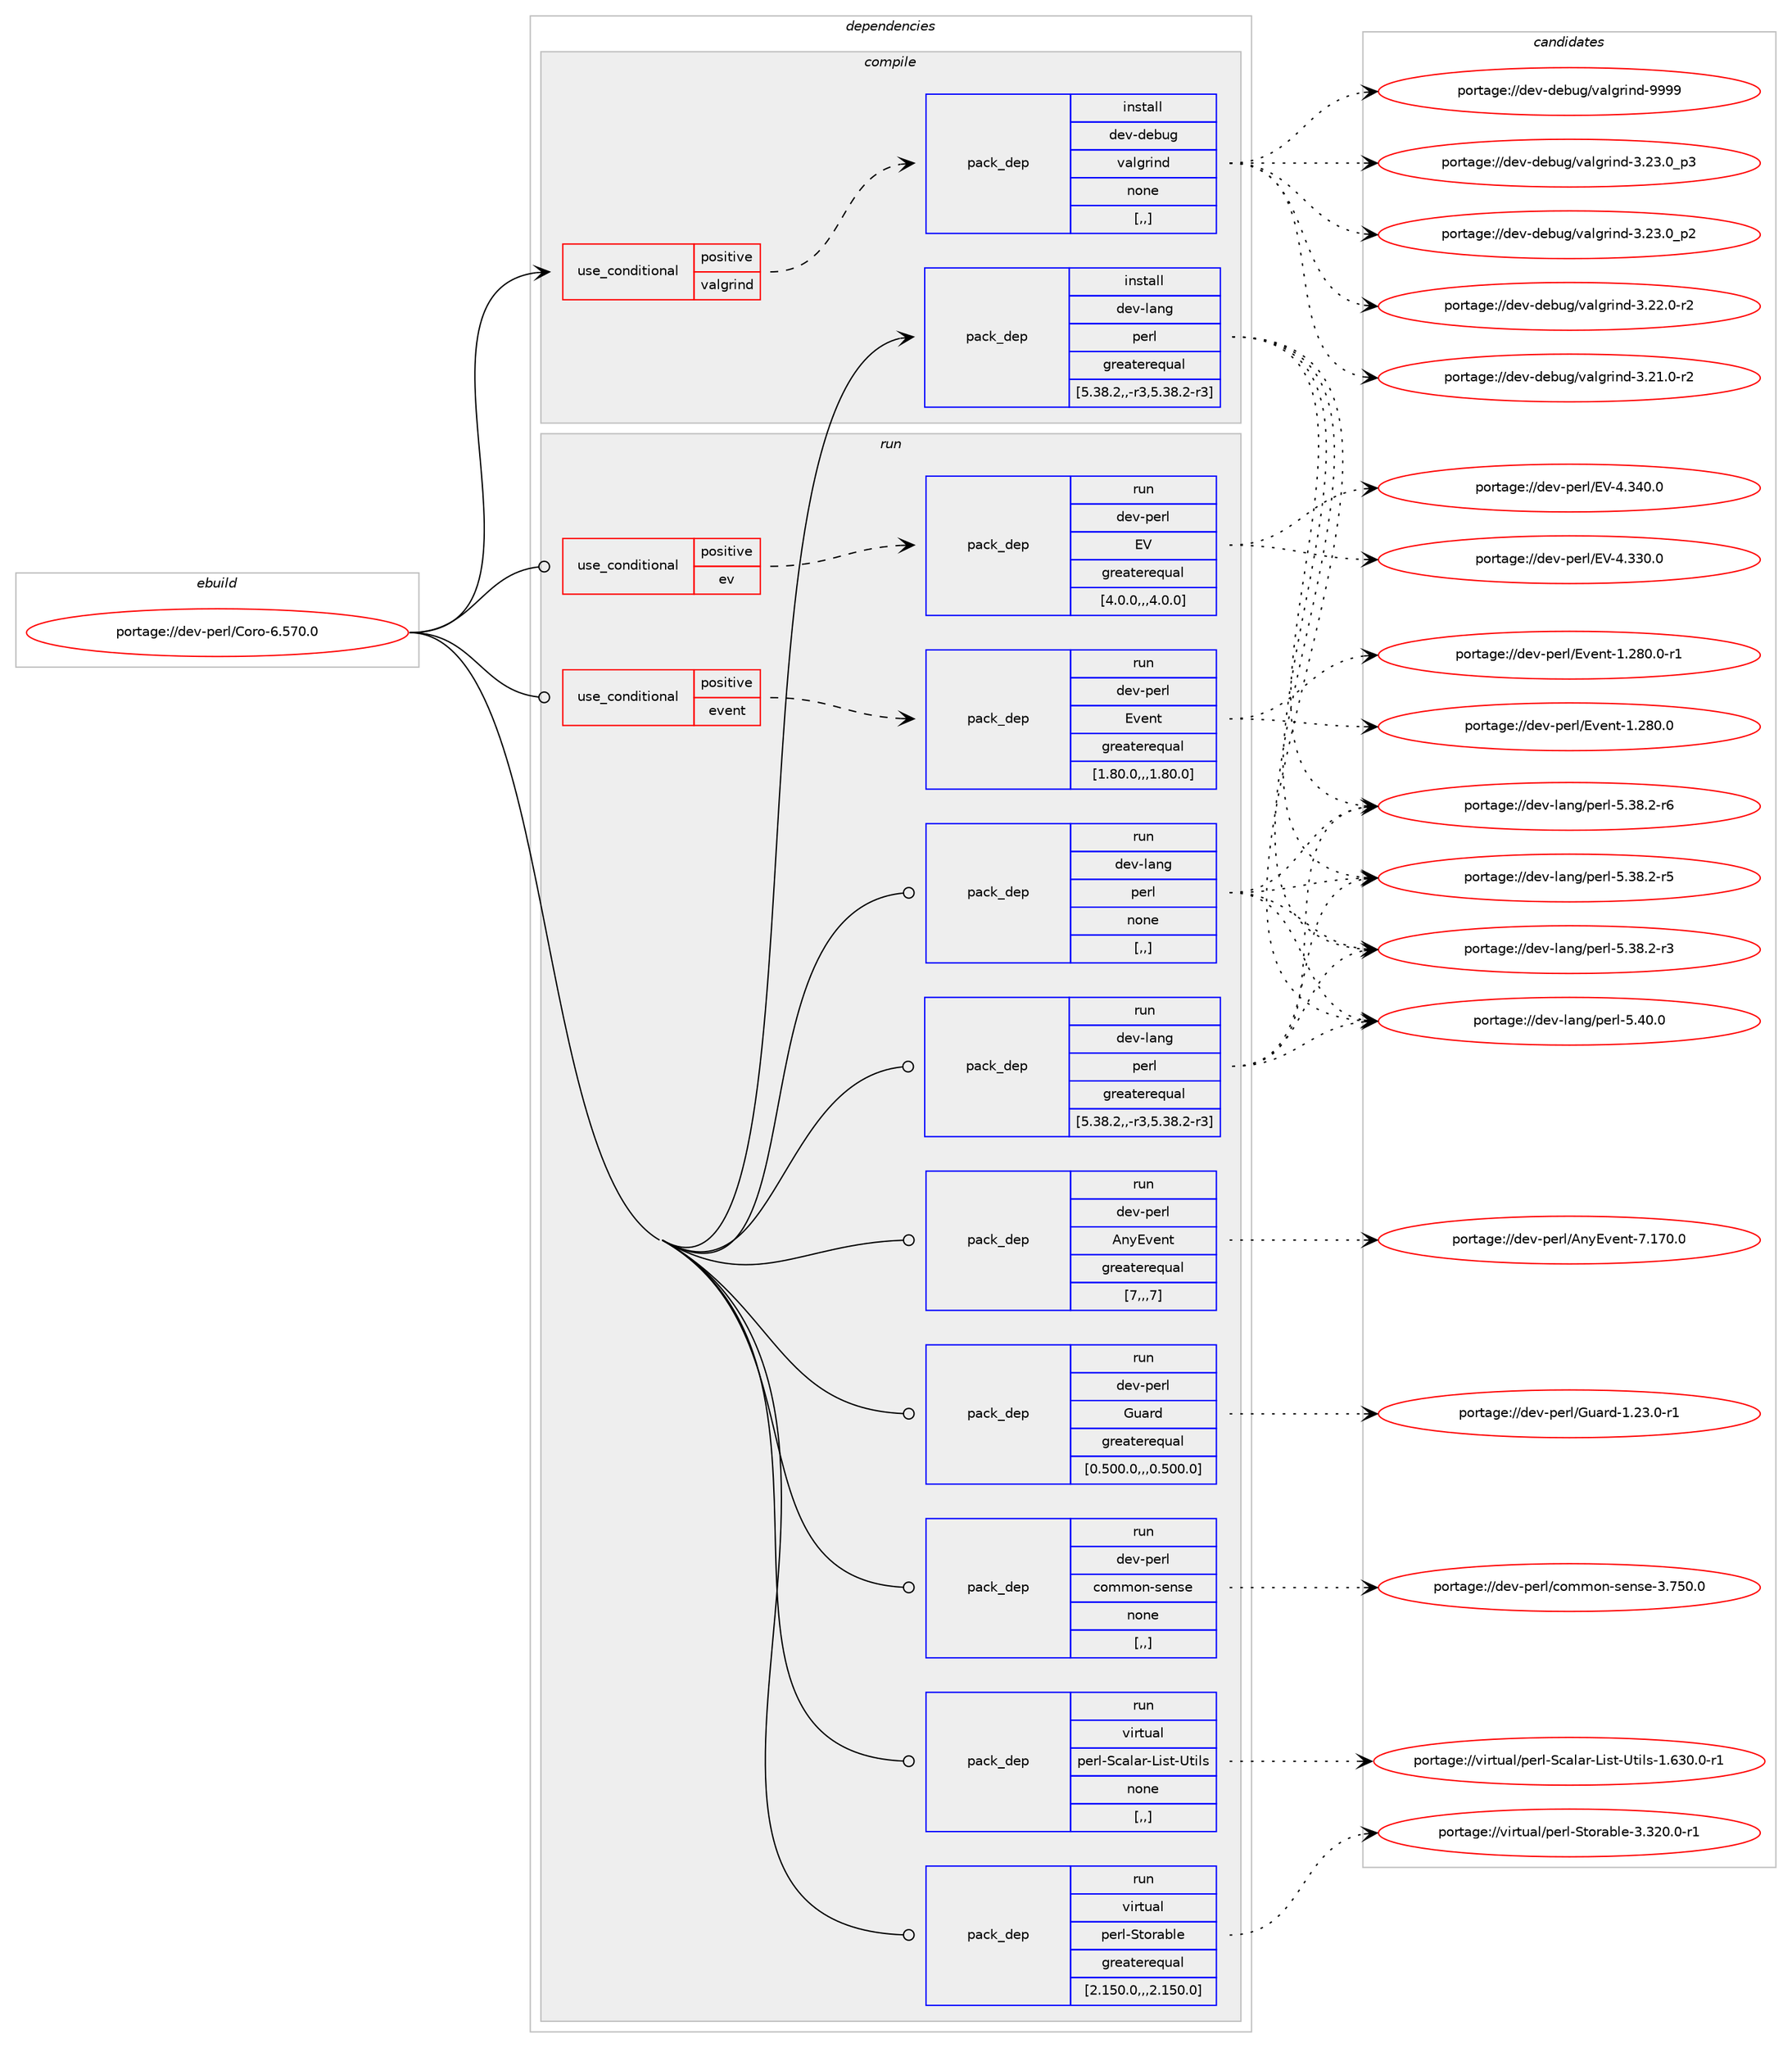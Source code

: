digraph prolog {

# *************
# Graph options
# *************

newrank=true;
concentrate=true;
compound=true;
graph [rankdir=LR,fontname=Helvetica,fontsize=10,ranksep=1.5];#, ranksep=2.5, nodesep=0.2];
edge  [arrowhead=vee];
node  [fontname=Helvetica,fontsize=10];

# **********
# The ebuild
# **********

subgraph cluster_leftcol {
color=gray;
label=<<i>ebuild</i>>;
id [label="portage://dev-perl/Coro-6.570.0", color=red, width=4, href="../dev-perl/Coro-6.570.0.svg"];
}

# ****************
# The dependencies
# ****************

subgraph cluster_midcol {
color=gray;
label=<<i>dependencies</i>>;
subgraph cluster_compile {
fillcolor="#eeeeee";
style=filled;
label=<<i>compile</i>>;
subgraph cond29829 {
dependency127769 [label=<<TABLE BORDER="0" CELLBORDER="1" CELLSPACING="0" CELLPADDING="4"><TR><TD ROWSPAN="3" CELLPADDING="10">use_conditional</TD></TR><TR><TD>positive</TD></TR><TR><TD>valgrind</TD></TR></TABLE>>, shape=none, color=red];
subgraph pack96735 {
dependency127770 [label=<<TABLE BORDER="0" CELLBORDER="1" CELLSPACING="0" CELLPADDING="4" WIDTH="220"><TR><TD ROWSPAN="6" CELLPADDING="30">pack_dep</TD></TR><TR><TD WIDTH="110">install</TD></TR><TR><TD>dev-debug</TD></TR><TR><TD>valgrind</TD></TR><TR><TD>none</TD></TR><TR><TD>[,,]</TD></TR></TABLE>>, shape=none, color=blue];
}
dependency127769:e -> dependency127770:w [weight=20,style="dashed",arrowhead="vee"];
}
id:e -> dependency127769:w [weight=20,style="solid",arrowhead="vee"];
subgraph pack96736 {
dependency127771 [label=<<TABLE BORDER="0" CELLBORDER="1" CELLSPACING="0" CELLPADDING="4" WIDTH="220"><TR><TD ROWSPAN="6" CELLPADDING="30">pack_dep</TD></TR><TR><TD WIDTH="110">install</TD></TR><TR><TD>dev-lang</TD></TR><TR><TD>perl</TD></TR><TR><TD>greaterequal</TD></TR><TR><TD>[5.38.2,,-r3,5.38.2-r3]</TD></TR></TABLE>>, shape=none, color=blue];
}
id:e -> dependency127771:w [weight=20,style="solid",arrowhead="vee"];
}
subgraph cluster_compileandrun {
fillcolor="#eeeeee";
style=filled;
label=<<i>compile and run</i>>;
}
subgraph cluster_run {
fillcolor="#eeeeee";
style=filled;
label=<<i>run</i>>;
subgraph cond29830 {
dependency127772 [label=<<TABLE BORDER="0" CELLBORDER="1" CELLSPACING="0" CELLPADDING="4"><TR><TD ROWSPAN="3" CELLPADDING="10">use_conditional</TD></TR><TR><TD>positive</TD></TR><TR><TD>ev</TD></TR></TABLE>>, shape=none, color=red];
subgraph pack96737 {
dependency127773 [label=<<TABLE BORDER="0" CELLBORDER="1" CELLSPACING="0" CELLPADDING="4" WIDTH="220"><TR><TD ROWSPAN="6" CELLPADDING="30">pack_dep</TD></TR><TR><TD WIDTH="110">run</TD></TR><TR><TD>dev-perl</TD></TR><TR><TD>EV</TD></TR><TR><TD>greaterequal</TD></TR><TR><TD>[4.0.0,,,4.0.0]</TD></TR></TABLE>>, shape=none, color=blue];
}
dependency127772:e -> dependency127773:w [weight=20,style="dashed",arrowhead="vee"];
}
id:e -> dependency127772:w [weight=20,style="solid",arrowhead="odot"];
subgraph cond29831 {
dependency127774 [label=<<TABLE BORDER="0" CELLBORDER="1" CELLSPACING="0" CELLPADDING="4"><TR><TD ROWSPAN="3" CELLPADDING="10">use_conditional</TD></TR><TR><TD>positive</TD></TR><TR><TD>event</TD></TR></TABLE>>, shape=none, color=red];
subgraph pack96738 {
dependency127775 [label=<<TABLE BORDER="0" CELLBORDER="1" CELLSPACING="0" CELLPADDING="4" WIDTH="220"><TR><TD ROWSPAN="6" CELLPADDING="30">pack_dep</TD></TR><TR><TD WIDTH="110">run</TD></TR><TR><TD>dev-perl</TD></TR><TR><TD>Event</TD></TR><TR><TD>greaterequal</TD></TR><TR><TD>[1.80.0,,,1.80.0]</TD></TR></TABLE>>, shape=none, color=blue];
}
dependency127774:e -> dependency127775:w [weight=20,style="dashed",arrowhead="vee"];
}
id:e -> dependency127774:w [weight=20,style="solid",arrowhead="odot"];
subgraph pack96739 {
dependency127776 [label=<<TABLE BORDER="0" CELLBORDER="1" CELLSPACING="0" CELLPADDING="4" WIDTH="220"><TR><TD ROWSPAN="6" CELLPADDING="30">pack_dep</TD></TR><TR><TD WIDTH="110">run</TD></TR><TR><TD>dev-lang</TD></TR><TR><TD>perl</TD></TR><TR><TD>greaterequal</TD></TR><TR><TD>[5.38.2,,-r3,5.38.2-r3]</TD></TR></TABLE>>, shape=none, color=blue];
}
id:e -> dependency127776:w [weight=20,style="solid",arrowhead="odot"];
subgraph pack96740 {
dependency127777 [label=<<TABLE BORDER="0" CELLBORDER="1" CELLSPACING="0" CELLPADDING="4" WIDTH="220"><TR><TD ROWSPAN="6" CELLPADDING="30">pack_dep</TD></TR><TR><TD WIDTH="110">run</TD></TR><TR><TD>dev-lang</TD></TR><TR><TD>perl</TD></TR><TR><TD>none</TD></TR><TR><TD>[,,]</TD></TR></TABLE>>, shape=none, color=blue];
}
id:e -> dependency127777:w [weight=20,style="solid",arrowhead="odot"];
subgraph pack96741 {
dependency127778 [label=<<TABLE BORDER="0" CELLBORDER="1" CELLSPACING="0" CELLPADDING="4" WIDTH="220"><TR><TD ROWSPAN="6" CELLPADDING="30">pack_dep</TD></TR><TR><TD WIDTH="110">run</TD></TR><TR><TD>dev-perl</TD></TR><TR><TD>AnyEvent</TD></TR><TR><TD>greaterequal</TD></TR><TR><TD>[7,,,7]</TD></TR></TABLE>>, shape=none, color=blue];
}
id:e -> dependency127778:w [weight=20,style="solid",arrowhead="odot"];
subgraph pack96742 {
dependency127779 [label=<<TABLE BORDER="0" CELLBORDER="1" CELLSPACING="0" CELLPADDING="4" WIDTH="220"><TR><TD ROWSPAN="6" CELLPADDING="30">pack_dep</TD></TR><TR><TD WIDTH="110">run</TD></TR><TR><TD>dev-perl</TD></TR><TR><TD>Guard</TD></TR><TR><TD>greaterequal</TD></TR><TR><TD>[0.500.0,,,0.500.0]</TD></TR></TABLE>>, shape=none, color=blue];
}
id:e -> dependency127779:w [weight=20,style="solid",arrowhead="odot"];
subgraph pack96743 {
dependency127780 [label=<<TABLE BORDER="0" CELLBORDER="1" CELLSPACING="0" CELLPADDING="4" WIDTH="220"><TR><TD ROWSPAN="6" CELLPADDING="30">pack_dep</TD></TR><TR><TD WIDTH="110">run</TD></TR><TR><TD>dev-perl</TD></TR><TR><TD>common-sense</TD></TR><TR><TD>none</TD></TR><TR><TD>[,,]</TD></TR></TABLE>>, shape=none, color=blue];
}
id:e -> dependency127780:w [weight=20,style="solid",arrowhead="odot"];
subgraph pack96744 {
dependency127781 [label=<<TABLE BORDER="0" CELLBORDER="1" CELLSPACING="0" CELLPADDING="4" WIDTH="220"><TR><TD ROWSPAN="6" CELLPADDING="30">pack_dep</TD></TR><TR><TD WIDTH="110">run</TD></TR><TR><TD>virtual</TD></TR><TR><TD>perl-Scalar-List-Utils</TD></TR><TR><TD>none</TD></TR><TR><TD>[,,]</TD></TR></TABLE>>, shape=none, color=blue];
}
id:e -> dependency127781:w [weight=20,style="solid",arrowhead="odot"];
subgraph pack96745 {
dependency127782 [label=<<TABLE BORDER="0" CELLBORDER="1" CELLSPACING="0" CELLPADDING="4" WIDTH="220"><TR><TD ROWSPAN="6" CELLPADDING="30">pack_dep</TD></TR><TR><TD WIDTH="110">run</TD></TR><TR><TD>virtual</TD></TR><TR><TD>perl-Storable</TD></TR><TR><TD>greaterequal</TD></TR><TR><TD>[2.150.0,,,2.150.0]</TD></TR></TABLE>>, shape=none, color=blue];
}
id:e -> dependency127782:w [weight=20,style="solid",arrowhead="odot"];
}
}

# **************
# The candidates
# **************

subgraph cluster_choices {
rank=same;
color=gray;
label=<<i>candidates</i>>;

subgraph choice96735 {
color=black;
nodesep=1;
choice100101118451001019811710347118971081031141051101004557575757 [label="portage://dev-debug/valgrind-9999", color=red, width=4,href="../dev-debug/valgrind-9999.svg"];
choice10010111845100101981171034711897108103114105110100455146505146489511251 [label="portage://dev-debug/valgrind-3.23.0_p3", color=red, width=4,href="../dev-debug/valgrind-3.23.0_p3.svg"];
choice10010111845100101981171034711897108103114105110100455146505146489511250 [label="portage://dev-debug/valgrind-3.23.0_p2", color=red, width=4,href="../dev-debug/valgrind-3.23.0_p2.svg"];
choice10010111845100101981171034711897108103114105110100455146505046484511450 [label="portage://dev-debug/valgrind-3.22.0-r2", color=red, width=4,href="../dev-debug/valgrind-3.22.0-r2.svg"];
choice10010111845100101981171034711897108103114105110100455146504946484511450 [label="portage://dev-debug/valgrind-3.21.0-r2", color=red, width=4,href="../dev-debug/valgrind-3.21.0-r2.svg"];
dependency127770:e -> choice100101118451001019811710347118971081031141051101004557575757:w [style=dotted,weight="100"];
dependency127770:e -> choice10010111845100101981171034711897108103114105110100455146505146489511251:w [style=dotted,weight="100"];
dependency127770:e -> choice10010111845100101981171034711897108103114105110100455146505146489511250:w [style=dotted,weight="100"];
dependency127770:e -> choice10010111845100101981171034711897108103114105110100455146505046484511450:w [style=dotted,weight="100"];
dependency127770:e -> choice10010111845100101981171034711897108103114105110100455146504946484511450:w [style=dotted,weight="100"];
}
subgraph choice96736 {
color=black;
nodesep=1;
choice10010111845108971101034711210111410845534652484648 [label="portage://dev-lang/perl-5.40.0", color=red, width=4,href="../dev-lang/perl-5.40.0.svg"];
choice100101118451089711010347112101114108455346515646504511454 [label="portage://dev-lang/perl-5.38.2-r6", color=red, width=4,href="../dev-lang/perl-5.38.2-r6.svg"];
choice100101118451089711010347112101114108455346515646504511453 [label="portage://dev-lang/perl-5.38.2-r5", color=red, width=4,href="../dev-lang/perl-5.38.2-r5.svg"];
choice100101118451089711010347112101114108455346515646504511451 [label="portage://dev-lang/perl-5.38.2-r3", color=red, width=4,href="../dev-lang/perl-5.38.2-r3.svg"];
dependency127771:e -> choice10010111845108971101034711210111410845534652484648:w [style=dotted,weight="100"];
dependency127771:e -> choice100101118451089711010347112101114108455346515646504511454:w [style=dotted,weight="100"];
dependency127771:e -> choice100101118451089711010347112101114108455346515646504511453:w [style=dotted,weight="100"];
dependency127771:e -> choice100101118451089711010347112101114108455346515646504511451:w [style=dotted,weight="100"];
}
subgraph choice96737 {
color=black;
nodesep=1;
choice100101118451121011141084769864552465152484648 [label="portage://dev-perl/EV-4.340.0", color=red, width=4,href="../dev-perl/EV-4.340.0.svg"];
choice100101118451121011141084769864552465151484648 [label="portage://dev-perl/EV-4.330.0", color=red, width=4,href="../dev-perl/EV-4.330.0.svg"];
dependency127773:e -> choice100101118451121011141084769864552465152484648:w [style=dotted,weight="100"];
dependency127773:e -> choice100101118451121011141084769864552465151484648:w [style=dotted,weight="100"];
}
subgraph choice96738 {
color=black;
nodesep=1;
choice10010111845112101114108476911810111011645494650564846484511449 [label="portage://dev-perl/Event-1.280.0-r1", color=red, width=4,href="../dev-perl/Event-1.280.0-r1.svg"];
choice1001011184511210111410847691181011101164549465056484648 [label="portage://dev-perl/Event-1.280.0", color=red, width=4,href="../dev-perl/Event-1.280.0.svg"];
dependency127775:e -> choice10010111845112101114108476911810111011645494650564846484511449:w [style=dotted,weight="100"];
dependency127775:e -> choice1001011184511210111410847691181011101164549465056484648:w [style=dotted,weight="100"];
}
subgraph choice96739 {
color=black;
nodesep=1;
choice10010111845108971101034711210111410845534652484648 [label="portage://dev-lang/perl-5.40.0", color=red, width=4,href="../dev-lang/perl-5.40.0.svg"];
choice100101118451089711010347112101114108455346515646504511454 [label="portage://dev-lang/perl-5.38.2-r6", color=red, width=4,href="../dev-lang/perl-5.38.2-r6.svg"];
choice100101118451089711010347112101114108455346515646504511453 [label="portage://dev-lang/perl-5.38.2-r5", color=red, width=4,href="../dev-lang/perl-5.38.2-r5.svg"];
choice100101118451089711010347112101114108455346515646504511451 [label="portage://dev-lang/perl-5.38.2-r3", color=red, width=4,href="../dev-lang/perl-5.38.2-r3.svg"];
dependency127776:e -> choice10010111845108971101034711210111410845534652484648:w [style=dotted,weight="100"];
dependency127776:e -> choice100101118451089711010347112101114108455346515646504511454:w [style=dotted,weight="100"];
dependency127776:e -> choice100101118451089711010347112101114108455346515646504511453:w [style=dotted,weight="100"];
dependency127776:e -> choice100101118451089711010347112101114108455346515646504511451:w [style=dotted,weight="100"];
}
subgraph choice96740 {
color=black;
nodesep=1;
choice10010111845108971101034711210111410845534652484648 [label="portage://dev-lang/perl-5.40.0", color=red, width=4,href="../dev-lang/perl-5.40.0.svg"];
choice100101118451089711010347112101114108455346515646504511454 [label="portage://dev-lang/perl-5.38.2-r6", color=red, width=4,href="../dev-lang/perl-5.38.2-r6.svg"];
choice100101118451089711010347112101114108455346515646504511453 [label="portage://dev-lang/perl-5.38.2-r5", color=red, width=4,href="../dev-lang/perl-5.38.2-r5.svg"];
choice100101118451089711010347112101114108455346515646504511451 [label="portage://dev-lang/perl-5.38.2-r3", color=red, width=4,href="../dev-lang/perl-5.38.2-r3.svg"];
dependency127777:e -> choice10010111845108971101034711210111410845534652484648:w [style=dotted,weight="100"];
dependency127777:e -> choice100101118451089711010347112101114108455346515646504511454:w [style=dotted,weight="100"];
dependency127777:e -> choice100101118451089711010347112101114108455346515646504511453:w [style=dotted,weight="100"];
dependency127777:e -> choice100101118451089711010347112101114108455346515646504511451:w [style=dotted,weight="100"];
}
subgraph choice96741 {
color=black;
nodesep=1;
choice100101118451121011141084765110121691181011101164555464955484648 [label="portage://dev-perl/AnyEvent-7.170.0", color=red, width=4,href="../dev-perl/AnyEvent-7.170.0.svg"];
dependency127778:e -> choice100101118451121011141084765110121691181011101164555464955484648:w [style=dotted,weight="100"];
}
subgraph choice96742 {
color=black;
nodesep=1;
choice10010111845112101114108477111797114100454946505146484511449 [label="portage://dev-perl/Guard-1.23.0-r1", color=red, width=4,href="../dev-perl/Guard-1.23.0-r1.svg"];
dependency127779:e -> choice10010111845112101114108477111797114100454946505146484511449:w [style=dotted,weight="100"];
}
subgraph choice96743 {
color=black;
nodesep=1;
choice100101118451121011141084799111109109111110451151011101151014551465553484648 [label="portage://dev-perl/common-sense-3.750.0", color=red, width=4,href="../dev-perl/common-sense-3.750.0.svg"];
dependency127780:e -> choice100101118451121011141084799111109109111110451151011101151014551465553484648:w [style=dotted,weight="100"];
}
subgraph choice96744 {
color=black;
nodesep=1;
choice118105114116117971084711210111410845839997108971144576105115116458511610510811545494654514846484511449 [label="portage://virtual/perl-Scalar-List-Utils-1.630.0-r1", color=red, width=4,href="../virtual/perl-Scalar-List-Utils-1.630.0-r1.svg"];
dependency127781:e -> choice118105114116117971084711210111410845839997108971144576105115116458511610510811545494654514846484511449:w [style=dotted,weight="100"];
}
subgraph choice96745 {
color=black;
nodesep=1;
choice11810511411611797108471121011141084583116111114979810810145514651504846484511449 [label="portage://virtual/perl-Storable-3.320.0-r1", color=red, width=4,href="../virtual/perl-Storable-3.320.0-r1.svg"];
dependency127782:e -> choice11810511411611797108471121011141084583116111114979810810145514651504846484511449:w [style=dotted,weight="100"];
}
}

}
